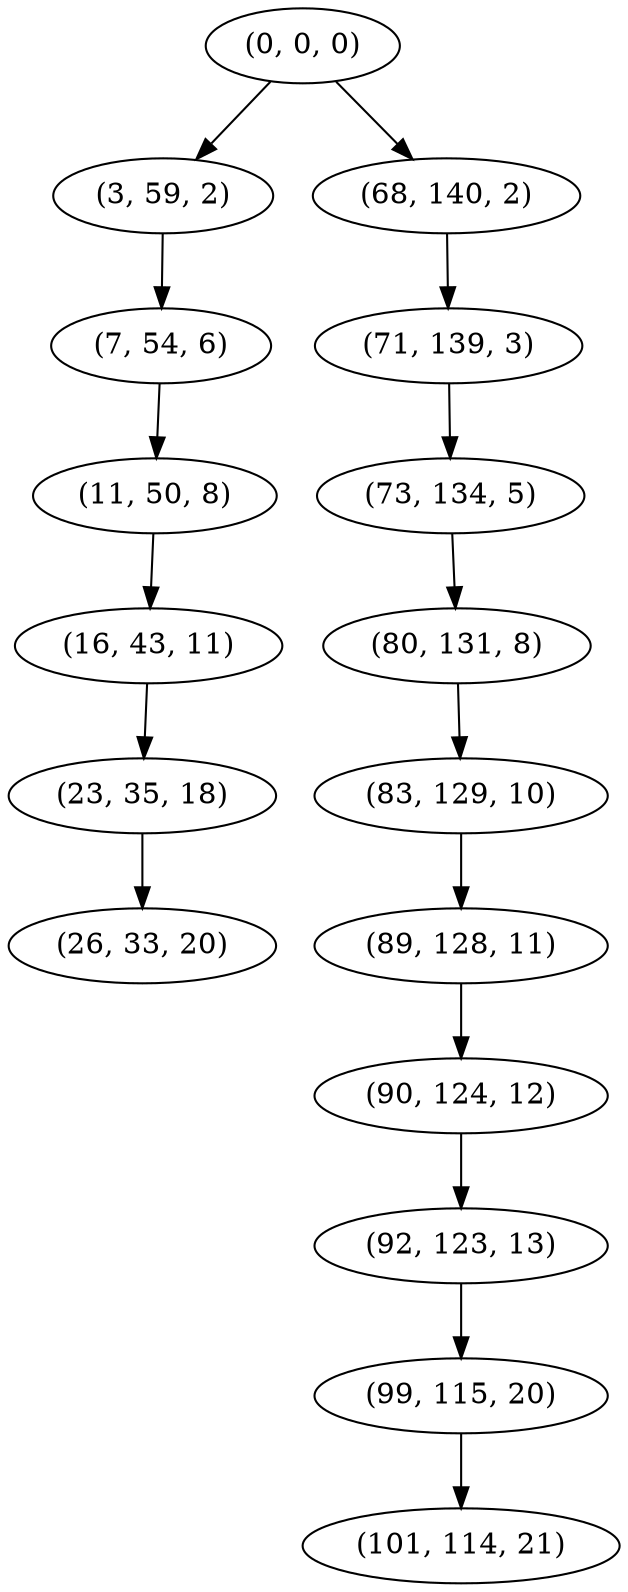 digraph tree {
    "(0, 0, 0)";
    "(3, 59, 2)";
    "(7, 54, 6)";
    "(11, 50, 8)";
    "(16, 43, 11)";
    "(23, 35, 18)";
    "(26, 33, 20)";
    "(68, 140, 2)";
    "(71, 139, 3)";
    "(73, 134, 5)";
    "(80, 131, 8)";
    "(83, 129, 10)";
    "(89, 128, 11)";
    "(90, 124, 12)";
    "(92, 123, 13)";
    "(99, 115, 20)";
    "(101, 114, 21)";
    "(0, 0, 0)" -> "(3, 59, 2)";
    "(0, 0, 0)" -> "(68, 140, 2)";
    "(3, 59, 2)" -> "(7, 54, 6)";
    "(7, 54, 6)" -> "(11, 50, 8)";
    "(11, 50, 8)" -> "(16, 43, 11)";
    "(16, 43, 11)" -> "(23, 35, 18)";
    "(23, 35, 18)" -> "(26, 33, 20)";
    "(68, 140, 2)" -> "(71, 139, 3)";
    "(71, 139, 3)" -> "(73, 134, 5)";
    "(73, 134, 5)" -> "(80, 131, 8)";
    "(80, 131, 8)" -> "(83, 129, 10)";
    "(83, 129, 10)" -> "(89, 128, 11)";
    "(89, 128, 11)" -> "(90, 124, 12)";
    "(90, 124, 12)" -> "(92, 123, 13)";
    "(92, 123, 13)" -> "(99, 115, 20)";
    "(99, 115, 20)" -> "(101, 114, 21)";
}
